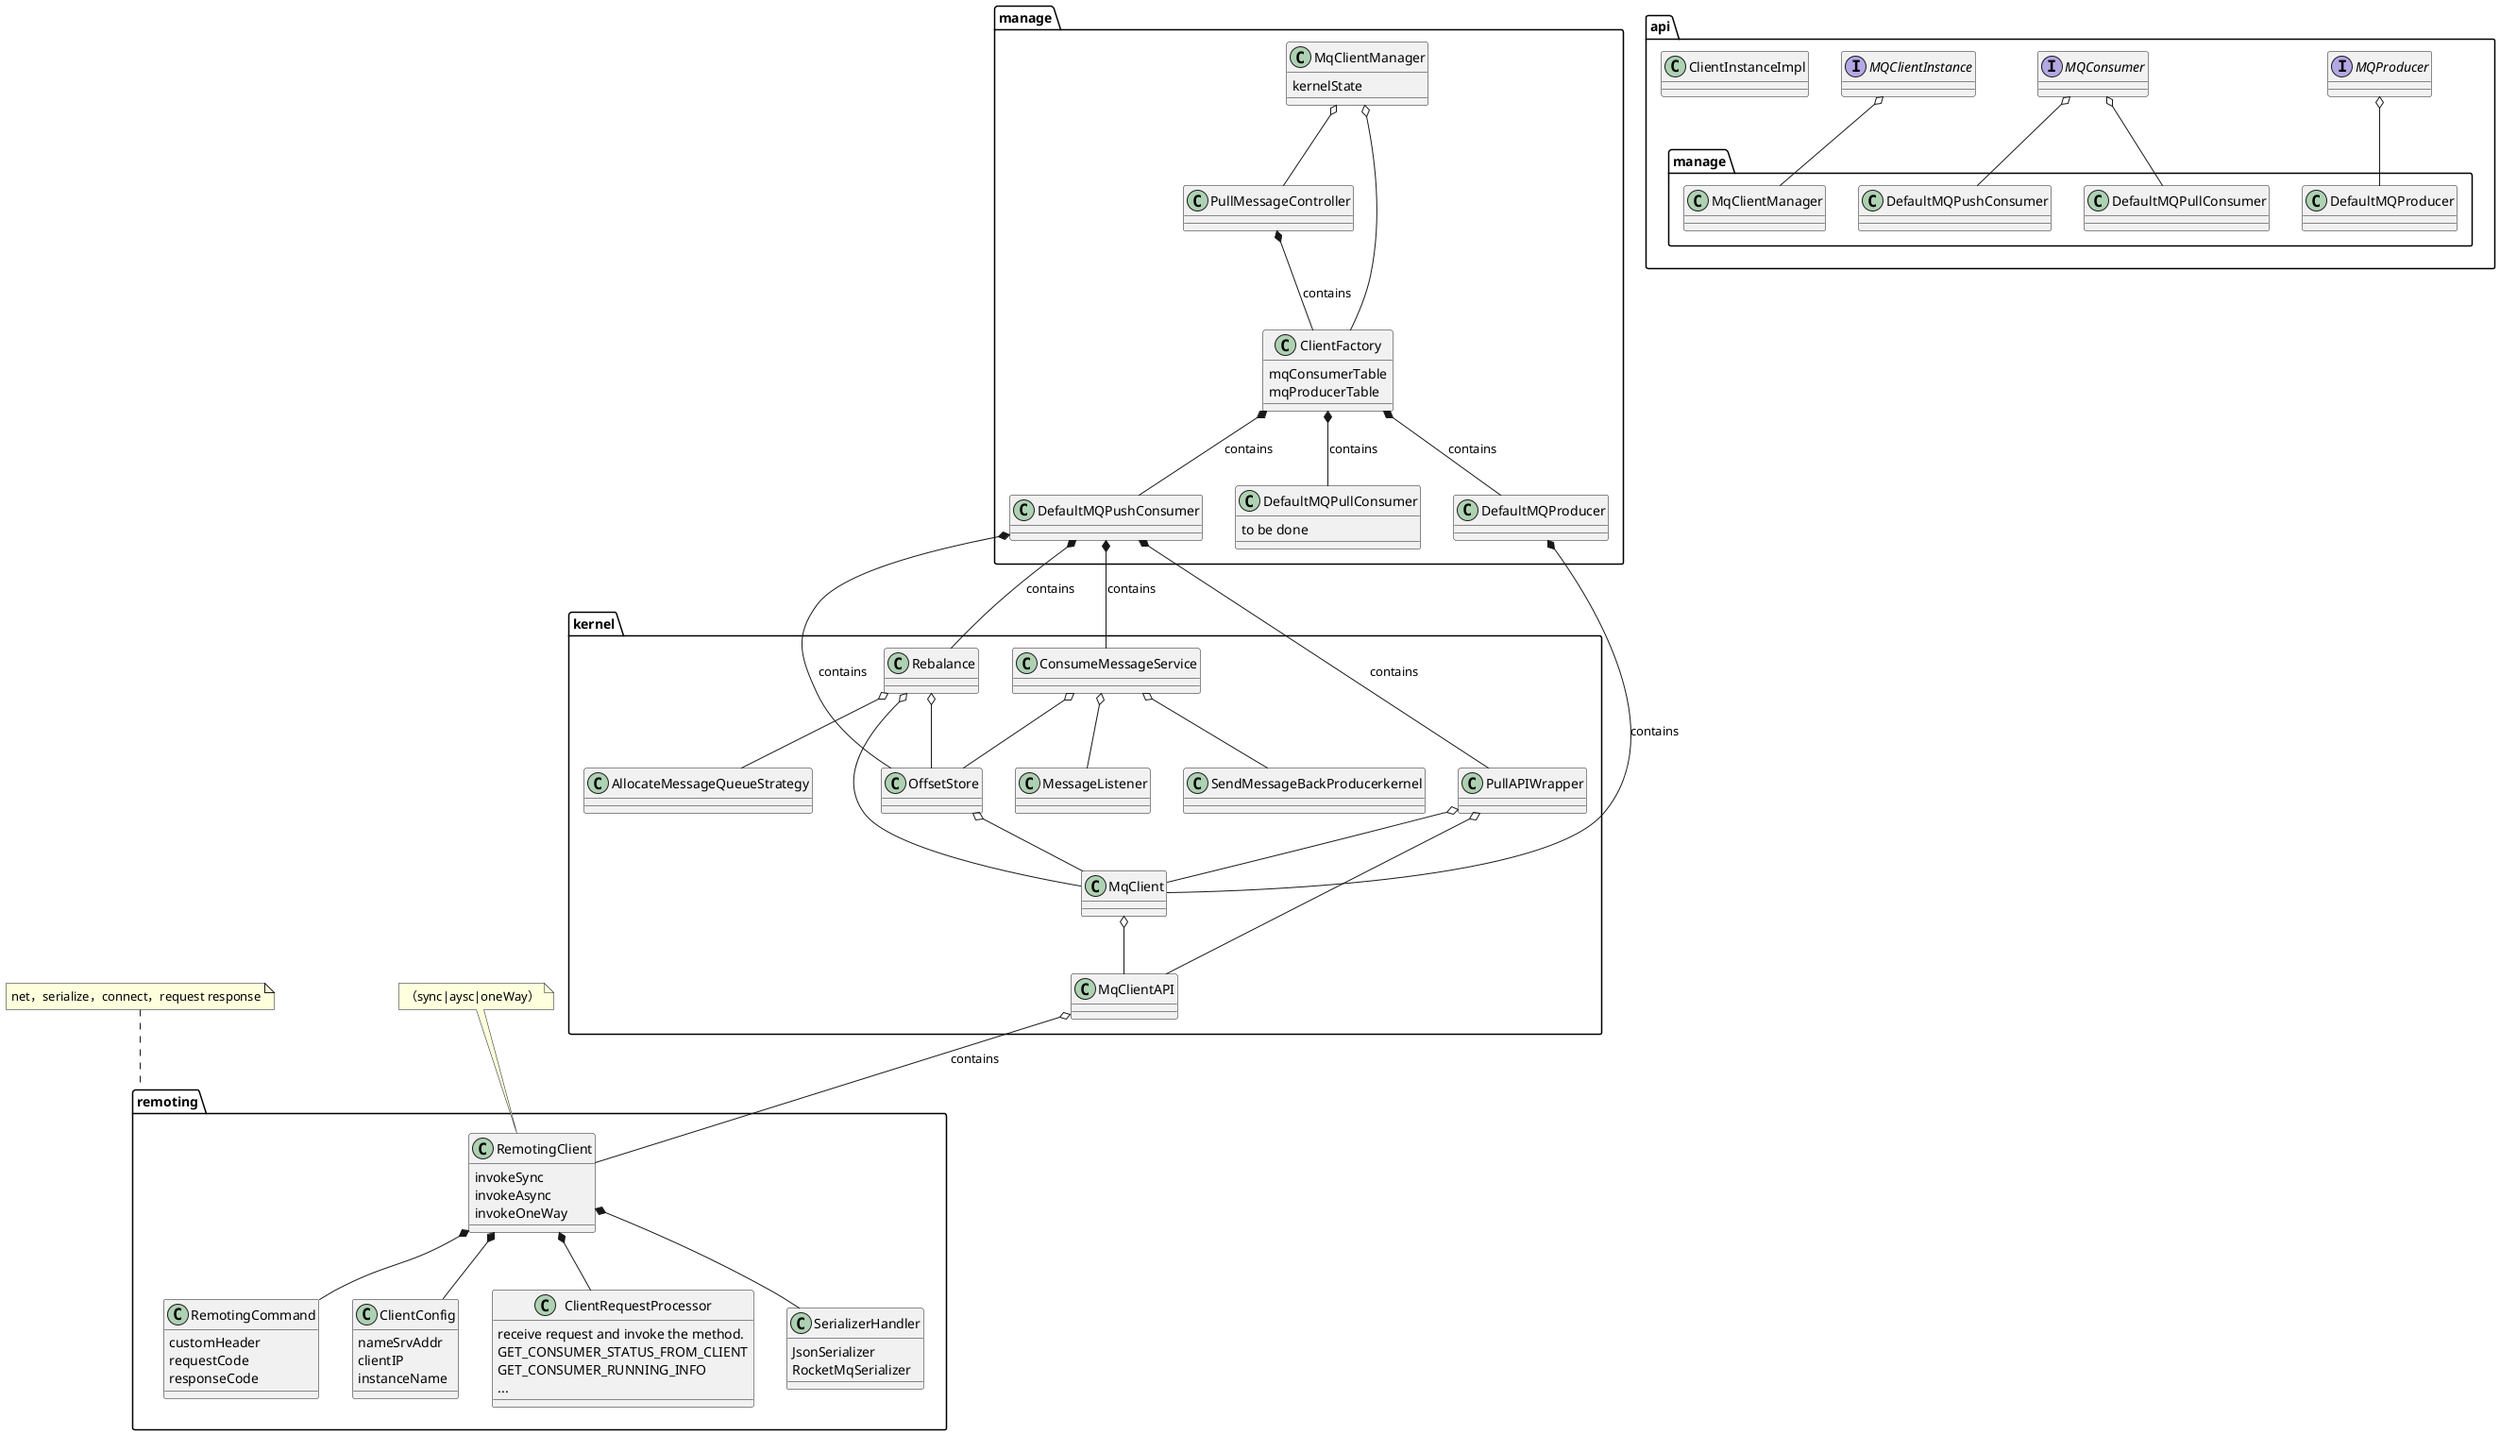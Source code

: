 @startuml
interface api.MQProducer{

}
interface api.MQConsumer{

}
interface api.MQClientInstance{

       
}
class api.ClientInstanceImpl{
}

namespace api{
    MQClientInstance o-- manage.MqClientManager
    MQProducer o-- manage.DefaultMQProducer
    MQConsumer o-- manage.DefaultMQPushConsumer
     MQConsumer o-- manage.DefaultMQPullConsumer
}

class manage.MqClientManager{
kernelState
}
class manage.PullMessageController{

}
class kernel.AllocateMessageQueueStrategy{
}
class manage.ClientFactory{
mqConsumerTable
mqProducerTable
}
class manage.DefaultMQPushConsumer{
}
class manage.DefaultMQPullConsumer{
    to be done
}
class manage.DefaultMQProducer{
 }
 class kernel.MqClient{

 }
 class kernel.MessageListener{
 }
  class remoting.RemotingClient{
   invokeSync
   invokeAsync
   invokeOneWay
  }
 class remoting.RemotingCommand{
  customHeader
  requestCode
  responseCode
 }
  class remoting.ClientConfig{
   nameSrvAddr
   clientIP
   instanceName
  }
  class remoting.ClientRequestProcessor{
     receive request and invoke the method.
     GET_CONSUMER_STATUS_FROM_CLIENT
     GET_CONSUMER_RUNNING_INFO
     ...
    }
    class remoting.SerializerHandler{
       JsonSerializer
       RocketMqSerializer
    }


namespace kernel{


manage.PullMessageController *-- manage.ClientFactory:contains



}

namespace kernel{
    MqClientAPI o-- remoting.RemotingClient:contains
    OffsetStore o-- MqClient
    PullAPIWrapper o-- MqClient
    MqClient o-- MqClientAPI
    PullAPIWrapper o-- MqClientAPI
    Rebalance o-- MqClient
    Rebalance o-- OffsetStore
    Rebalance o-- AllocateMessageQueueStrategy
    ConsumeMessageService o-- SendMessageBackProducerkernel
    ConsumeMessageService o-- OffsetStore
    ConsumeMessageService o-- MessageListener
}

namespace remoting {
  RemotingClient  *-- RemotingCommand
  RemotingClient *-- ClientConfig
    RemotingClient  *-- ClientRequestProcessor
    RemotingClient *-- SerializerHandler


}

namespace manage{
    MqClientManager o-- PullMessageController
    MqClientManager o-- ClientFactory
    manage.ClientFactory *-- DefaultMQPushConsumer:contains
    manage.ClientFactory *-- DefaultMQPullConsumer:contains
    DefaultMQPushConsumer *-- kernel.PullAPIWrapper : contains
    DefaultMQPushConsumer *-- kernel.OffsetStore : contains
    DefaultMQPushConsumer *-- kernel.Rebalance : contains
    DefaultMQPushConsumer *-- kernel.ConsumeMessageService : contains
    manage.ClientFactory *-- DefaultMQProducer:contains

    DefaultMQProducer *-- kernel.MqClient :contains
}


note top of remoting.RemotingClient :（sync|aysc|oneWay）
note top of remoting :net，serialize，connect，request response

@enduml